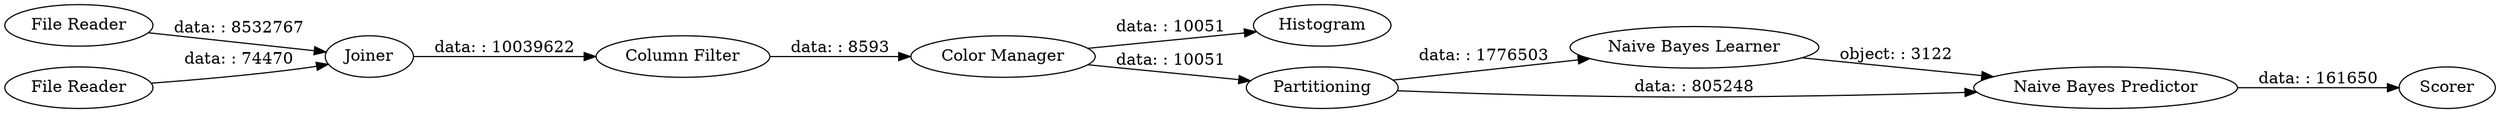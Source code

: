 digraph {
	"-8911193101761715558_40" [label=Joiner]
	"-8911193101761715558_42" [label=Histogram]
	"-8911193101761715558_37" [label="File Reader"]
	"-8911193101761715558_33" [label="File Reader"]
	"-8911193101761715558_31" [label="Color Manager"]
	"-8911193101761715558_36" [label="Naive Bayes Learner"]
	"-8911193101761715558_41" [label="Column Filter"]
	"-8911193101761715558_29" [label=Partitioning]
	"-8911193101761715558_32" [label=Scorer]
	"-8911193101761715558_28" [label="Naive Bayes Predictor"]
	"-8911193101761715558_28" -> "-8911193101761715558_32" [label="data: : 161650"]
	"-8911193101761715558_29" -> "-8911193101761715558_28" [label="data: : 805248"]
	"-8911193101761715558_33" -> "-8911193101761715558_40" [label="data: : 74470"]
	"-8911193101761715558_31" -> "-8911193101761715558_42" [label="data: : 10051"]
	"-8911193101761715558_41" -> "-8911193101761715558_31" [label="data: : 8593"]
	"-8911193101761715558_40" -> "-8911193101761715558_41" [label="data: : 10039622"]
	"-8911193101761715558_31" -> "-8911193101761715558_29" [label="data: : 10051"]
	"-8911193101761715558_37" -> "-8911193101761715558_40" [label="data: : 8532767"]
	"-8911193101761715558_29" -> "-8911193101761715558_36" [label="data: : 1776503"]
	"-8911193101761715558_36" -> "-8911193101761715558_28" [label="object: : 3122"]
	rankdir=LR
}
